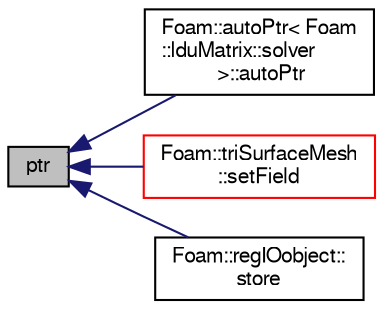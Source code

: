 digraph "ptr"
{
  bgcolor="transparent";
  edge [fontname="FreeSans",fontsize="10",labelfontname="FreeSans",labelfontsize="10"];
  node [fontname="FreeSans",fontsize="10",shape=record];
  rankdir="LR";
  Node47 [label="ptr",height=0.2,width=0.4,color="black", fillcolor="grey75", style="filled", fontcolor="black"];
  Node47 -> Node48 [dir="back",color="midnightblue",fontsize="10",style="solid",fontname="FreeSans"];
  Node48 [label="Foam::autoPtr\< Foam\l::lduMatrix::solver\l \>::autoPtr",height=0.2,width=0.4,color="black",URL="$a25958.html#ae9141d157a0a4a4a164778995d6c0aec",tooltip="Construct either by transferring pointer or cloning. Should. "];
  Node47 -> Node49 [dir="back",color="midnightblue",fontsize="10",style="solid",fontname="FreeSans"];
  Node49 [label="Foam::triSurfaceMesh\l::setField",height=0.2,width=0.4,color="red",URL="$a25258.html#a80d088717fbf31bc3851678ab4071cca",tooltip="WIP. Store element-wise field. "];
  Node47 -> Node64 [dir="back",color="midnightblue",fontsize="10",style="solid",fontname="FreeSans"];
  Node64 [label="Foam::regIOobject::\lstore",height=0.2,width=0.4,color="black",URL="$a26334.html#aa506d6d575d8888827228305cb2dbf89",tooltip="Transfer ownership of the given object pointer to its registry. "];
}
